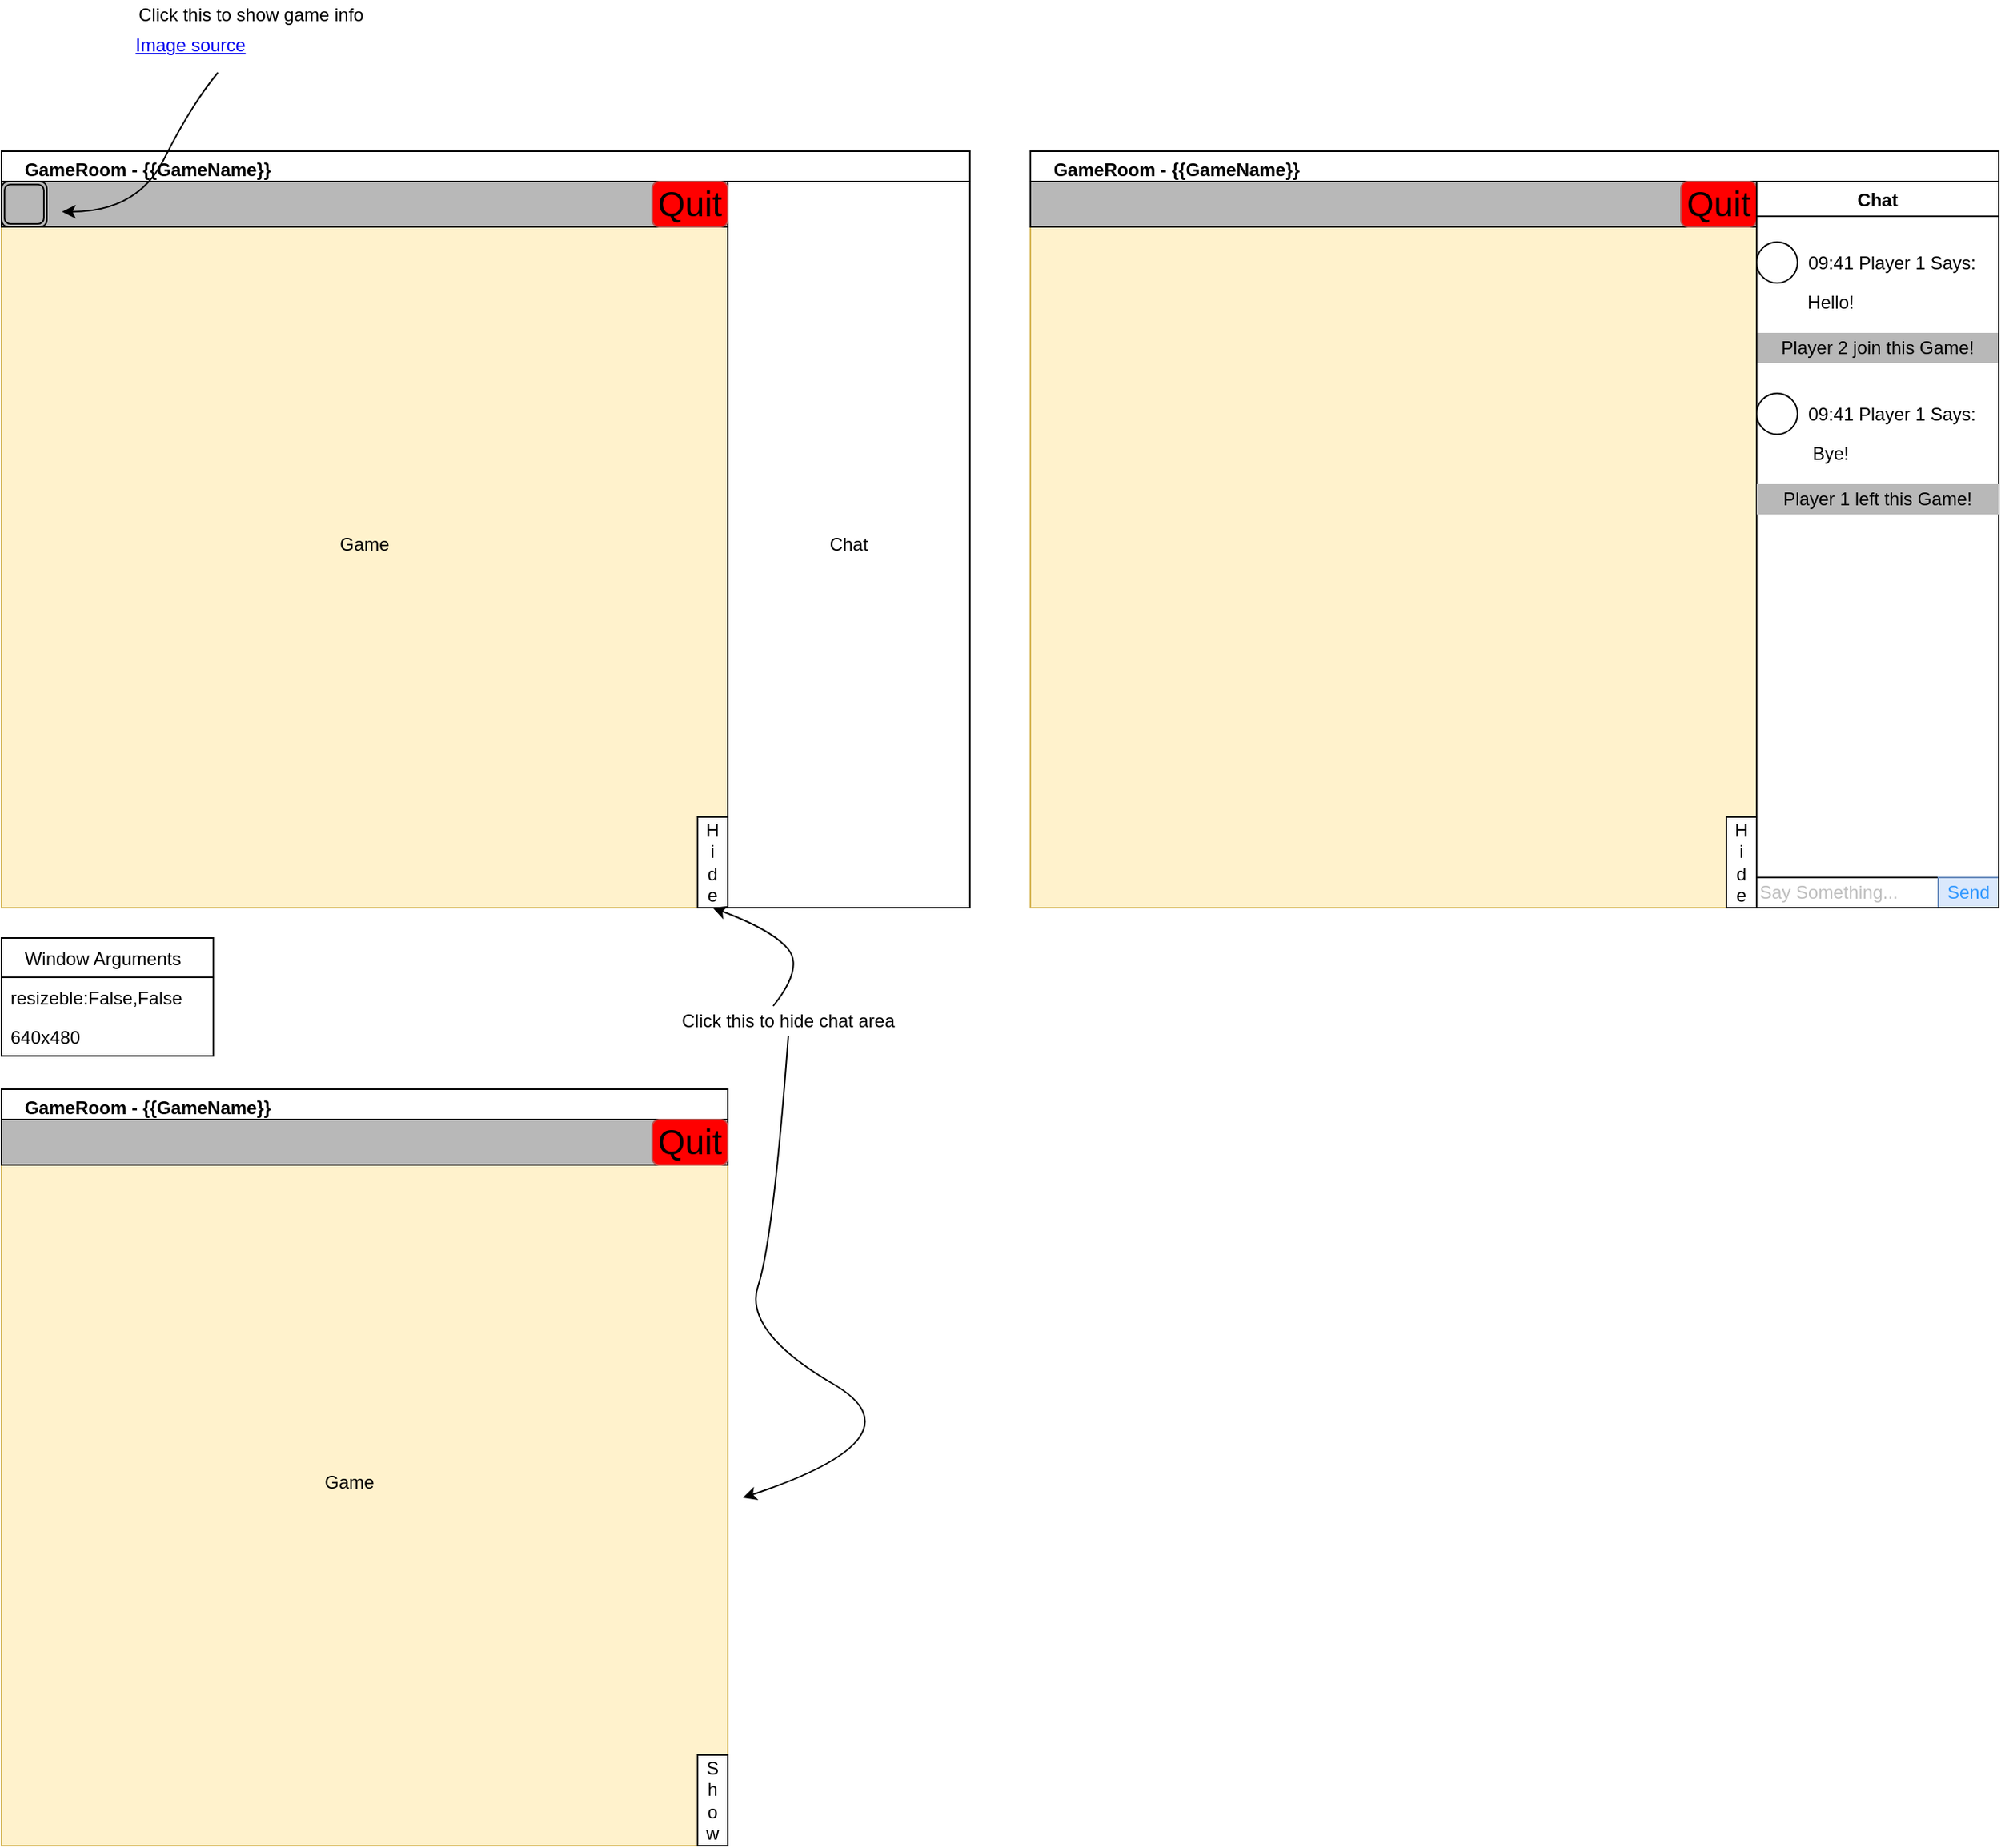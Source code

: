 <mxfile version="15.0.6" type="github" pages="3">
  <diagram id="OThNj3SFRcbwfz8m3Jxd" name="Game Interface">
    <mxGraphModel dx="1673" dy="2098" grid="1" gridSize="10" guides="1" tooltips="1" connect="1" arrows="1" fold="1" page="1" pageScale="1" pageWidth="827" pageHeight="1169" math="0" shadow="0">
      <root>
        <mxCell id="0" />
        <mxCell id="1" parent="0" />
        <mxCell id="6yZ9qMp2k_0ftnzls67d-6" value="    GameRoom - {{GameName}}" style="swimlane;align=left;" parent="1" vertex="1">
          <mxGeometry width="640" height="500" as="geometry" />
        </mxCell>
        <mxCell id="6yZ9qMp2k_0ftnzls67d-8" value="" style="rounded=0;whiteSpace=wrap;html=1;align=left;fillColor=#fff2cc;strokeColor=#d6b656;" parent="6yZ9qMp2k_0ftnzls67d-6" vertex="1">
          <mxGeometry y="20" width="640" height="480" as="geometry" />
        </mxCell>
        <mxCell id="6yZ9qMp2k_0ftnzls67d-10" value="" style="rounded=0;whiteSpace=wrap;html=1;align=left;" parent="6yZ9qMp2k_0ftnzls67d-6" vertex="1">
          <mxGeometry x="480" y="20" width="160" height="480" as="geometry" />
        </mxCell>
        <mxCell id="6yZ9qMp2k_0ftnzls67d-11" value="Chat" style="text;html=1;strokeColor=none;fillColor=none;align=center;verticalAlign=middle;whiteSpace=wrap;rounded=0;" parent="6yZ9qMp2k_0ftnzls67d-6" vertex="1">
          <mxGeometry x="540" y="250" width="40" height="20" as="geometry" />
        </mxCell>
        <mxCell id="6yZ9qMp2k_0ftnzls67d-12" value="Game" style="text;html=1;strokeColor=none;fillColor=none;align=center;verticalAlign=middle;whiteSpace=wrap;rounded=0;" parent="6yZ9qMp2k_0ftnzls67d-6" vertex="1">
          <mxGeometry x="220" y="250" width="40" height="20" as="geometry" />
        </mxCell>
        <mxCell id="6yZ9qMp2k_0ftnzls67d-17" value="" style="rounded=0;whiteSpace=wrap;html=1;align=left;" parent="6yZ9qMp2k_0ftnzls67d-6" vertex="1">
          <mxGeometry x="460" y="440" width="20" height="60" as="geometry" />
        </mxCell>
        <mxCell id="6yZ9qMp2k_0ftnzls67d-64" value="" style="rounded=0;whiteSpace=wrap;html=1;fontColor=#3399FF;fillColor=#B8B8B8;align=center;" parent="6yZ9qMp2k_0ftnzls67d-6" vertex="1">
          <mxGeometry y="20" width="480" height="30" as="geometry" />
        </mxCell>
        <mxCell id="6yZ9qMp2k_0ftnzls67d-68" value="" style="shape=ext;double=1;rounded=1;whiteSpace=wrap;html=1;fontColor=#3399FF;fillColor=#B8B8B8;align=center;" parent="6yZ9qMp2k_0ftnzls67d-6" vertex="1">
          <mxGeometry y="20" width="30" height="30" as="geometry" />
        </mxCell>
        <mxCell id="6yZ9qMp2k_0ftnzls67d-69" value="" style="shape=image;verticalLabelPosition=bottom;labelBackgroundColor=#ffffff;verticalAlign=top;aspect=fixed;imageAspect=0;image=https://upload.wikimedia.org/wikipedia/commons/thumb/e/e4/Infobox_info_icon.svg/160px-Infobox_info_icon.svg.png;" parent="6yZ9qMp2k_0ftnzls67d-6" vertex="1">
          <mxGeometry y="20" width="30" height="30" as="geometry" />
        </mxCell>
        <mxCell id="6yZ9qMp2k_0ftnzls67d-74" value="&lt;font color=&quot;#000000&quot; style=&quot;background-color: rgb(255 , 0 , 0) ; font-size: 23px&quot;&gt;Quit&lt;/font&gt;" style="rounded=1;whiteSpace=wrap;html=1;align=center;strokeColor=#b85450;fillColor=#FF0000;" parent="6yZ9qMp2k_0ftnzls67d-6" vertex="1">
          <mxGeometry x="430" y="20" width="50" height="30" as="geometry" />
        </mxCell>
        <mxCell id="6yZ9qMp2k_0ftnzls67d-13" value="    Window Arguments" style="swimlane;fontStyle=0;childLayout=stackLayout;horizontal=1;startSize=26;horizontalStack=0;resizeParent=1;resizeParentMax=0;resizeLast=0;collapsible=1;marginBottom=0;align=left;" parent="1" vertex="1">
          <mxGeometry y="520" width="140" height="78" as="geometry" />
        </mxCell>
        <mxCell id="6yZ9qMp2k_0ftnzls67d-14" value="resizeble:False,False" style="text;strokeColor=none;fillColor=none;align=left;verticalAlign=top;spacingLeft=4;spacingRight=4;overflow=hidden;rotatable=0;points=[[0,0.5],[1,0.5]];portConstraint=eastwest;" parent="6yZ9qMp2k_0ftnzls67d-13" vertex="1">
          <mxGeometry y="26" width="140" height="26" as="geometry" />
        </mxCell>
        <mxCell id="6yZ9qMp2k_0ftnzls67d-15" value="640x480" style="text;strokeColor=none;fillColor=none;align=left;verticalAlign=top;spacingLeft=4;spacingRight=4;overflow=hidden;rotatable=0;points=[[0,0.5],[1,0.5]];portConstraint=eastwest;" parent="6yZ9qMp2k_0ftnzls67d-13" vertex="1">
          <mxGeometry y="52" width="140" height="26" as="geometry" />
        </mxCell>
        <mxCell id="6yZ9qMp2k_0ftnzls67d-18" value="H&lt;br&gt;i&lt;br&gt;d&lt;br&gt;e" style="text;html=1;strokeColor=none;fillColor=none;align=center;verticalAlign=middle;whiteSpace=wrap;rounded=0;" parent="1" vertex="1">
          <mxGeometry x="460" y="440" width="20" height="60" as="geometry" />
        </mxCell>
        <mxCell id="6yZ9qMp2k_0ftnzls67d-20" value="Click this to hide chat area" style="text;html=1;strokeColor=none;fillColor=none;align=center;verticalAlign=middle;whiteSpace=wrap;rounded=0;" parent="1" vertex="1">
          <mxGeometry x="440" y="565" width="160" height="20" as="geometry" />
        </mxCell>
        <mxCell id="6yZ9qMp2k_0ftnzls67d-21" value="" style="curved=1;endArrow=classic;html=1;entryX=0.5;entryY=1;entryDx=0;entryDy=0;" parent="1" target="6yZ9qMp2k_0ftnzls67d-18" edge="1">
          <mxGeometry width="50" height="50" relative="1" as="geometry">
            <mxPoint x="510" y="565" as="sourcePoint" />
            <mxPoint x="560" y="515" as="targetPoint" />
            <Array as="points">
              <mxPoint x="530" y="540" />
              <mxPoint x="510" y="515" />
            </Array>
          </mxGeometry>
        </mxCell>
        <mxCell id="6yZ9qMp2k_0ftnzls67d-22" value="    GameRoom - {{GameName}}" style="swimlane;align=left;" parent="1" vertex="1">
          <mxGeometry x="680" width="640" height="500" as="geometry" />
        </mxCell>
        <mxCell id="6yZ9qMp2k_0ftnzls67d-23" value="" style="rounded=0;whiteSpace=wrap;html=1;align=left;fillColor=#fff2cc;strokeColor=#d6b656;" parent="6yZ9qMp2k_0ftnzls67d-22" vertex="1">
          <mxGeometry y="20" width="640" height="480" as="geometry" />
        </mxCell>
        <mxCell id="6yZ9qMp2k_0ftnzls67d-27" value="" style="rounded=0;whiteSpace=wrap;html=1;align=left;" parent="6yZ9qMp2k_0ftnzls67d-22" vertex="1">
          <mxGeometry x="460" y="440" width="20" height="60" as="geometry" />
        </mxCell>
        <mxCell id="6yZ9qMp2k_0ftnzls67d-31" value="" style="rounded=0;whiteSpace=wrap;html=1;align=center;" parent="6yZ9qMp2k_0ftnzls67d-22" vertex="1">
          <mxGeometry x="480" y="40" width="160" height="460" as="geometry" />
        </mxCell>
        <mxCell id="6yZ9qMp2k_0ftnzls67d-32" value="" style="ellipse;whiteSpace=wrap;html=1;aspect=fixed;align=center;" parent="6yZ9qMp2k_0ftnzls67d-22" vertex="1">
          <mxGeometry x="480" y="60" width="27" height="27" as="geometry" />
        </mxCell>
        <mxCell id="6yZ9qMp2k_0ftnzls67d-35" value="&lt;font color=&quot;#bfbfbf&quot;&gt;Say Something...&lt;/font&gt;" style="rounded=0;whiteSpace=wrap;html=1;align=left;" parent="6yZ9qMp2k_0ftnzls67d-22" vertex="1">
          <mxGeometry x="480" y="480" width="120" height="20" as="geometry" />
        </mxCell>
        <mxCell id="6yZ9qMp2k_0ftnzls67d-36" value="&lt;font&gt;Send&lt;/font&gt;" style="rounded=0;whiteSpace=wrap;html=1;align=center;fillColor=#dae8fc;strokeColor=#6c8ebf;fontColor=#3399FF;" parent="6yZ9qMp2k_0ftnzls67d-22" vertex="1">
          <mxGeometry x="600" y="480" width="40" height="20" as="geometry" />
        </mxCell>
        <mxCell id="6yZ9qMp2k_0ftnzls67d-38" value="&lt;font color=&quot;#000000&quot;&gt;Player 2 join this Game!&lt;/font&gt;" style="rounded=0;whiteSpace=wrap;html=1;fontColor=#3399FF;align=center;fillColor=#B8B8B8;strokeColor=none;" parent="6yZ9qMp2k_0ftnzls67d-22" vertex="1">
          <mxGeometry x="480" y="120" width="160" height="20" as="geometry" />
        </mxCell>
        <mxCell id="6yZ9qMp2k_0ftnzls67d-75" value="" style="rounded=0;whiteSpace=wrap;html=1;fontColor=#3399FF;fillColor=#B8B8B8;align=center;" parent="6yZ9qMp2k_0ftnzls67d-22" vertex="1">
          <mxGeometry y="20" width="480" height="30" as="geometry" />
        </mxCell>
        <mxCell id="6yZ9qMp2k_0ftnzls67d-76" value="" style="shape=image;verticalLabelPosition=bottom;labelBackgroundColor=#ffffff;verticalAlign=top;aspect=fixed;imageAspect=0;image=https://upload.wikimedia.org/wikipedia/commons/thumb/e/e4/Infobox_info_icon.svg/160px-Infobox_info_icon.svg.png;" parent="6yZ9qMp2k_0ftnzls67d-22" vertex="1">
          <mxGeometry y="20" width="30" height="30" as="geometry" />
        </mxCell>
        <mxCell id="6yZ9qMp2k_0ftnzls67d-77" value="&lt;font color=&quot;#000000&quot; style=&quot;background-color: rgb(255 , 0 , 0) ; font-size: 23px&quot;&gt;Quit&lt;/font&gt;" style="rounded=1;whiteSpace=wrap;html=1;align=center;strokeColor=#b85450;fillColor=#FF0000;" parent="6yZ9qMp2k_0ftnzls67d-22" vertex="1">
          <mxGeometry x="430" y="20" width="50" height="30" as="geometry" />
        </mxCell>
        <mxCell id="6yZ9qMp2k_0ftnzls67d-28" value="H&lt;br&gt;i&lt;br&gt;d&lt;br&gt;e" style="text;html=1;strokeColor=none;fillColor=none;align=center;verticalAlign=middle;whiteSpace=wrap;rounded=0;" parent="1" vertex="1">
          <mxGeometry x="1140" y="440" width="20" height="60" as="geometry" />
        </mxCell>
        <mxCell id="6yZ9qMp2k_0ftnzls67d-30" value="Chat" style="swimlane;align=center;" parent="1" vertex="1">
          <mxGeometry x="1160" y="20" width="160" height="480" as="geometry" />
        </mxCell>
        <mxCell id="6yZ9qMp2k_0ftnzls67d-33" value="09:41 Player 1 Says:" style="text;html=1;strokeColor=none;fillColor=none;align=center;verticalAlign=middle;whiteSpace=wrap;rounded=0;" parent="1" vertex="1">
          <mxGeometry x="1189" y="64" width="121" height="20" as="geometry" />
        </mxCell>
        <mxCell id="6yZ9qMp2k_0ftnzls67d-34" value="Hello!" style="text;html=1;strokeColor=none;fillColor=none;align=center;verticalAlign=middle;whiteSpace=wrap;rounded=0;" parent="1" vertex="1">
          <mxGeometry x="1189" y="90" width="40" height="20" as="geometry" />
        </mxCell>
        <mxCell id="6yZ9qMp2k_0ftnzls67d-41" value="" style="ellipse;whiteSpace=wrap;html=1;aspect=fixed;align=center;" parent="1" vertex="1">
          <mxGeometry x="1160" y="160" width="27" height="27" as="geometry" />
        </mxCell>
        <mxCell id="6yZ9qMp2k_0ftnzls67d-42" value="09:41 Player 1 Says:" style="text;html=1;strokeColor=none;fillColor=none;align=center;verticalAlign=middle;whiteSpace=wrap;rounded=0;" parent="1" vertex="1">
          <mxGeometry x="1189" y="164" width="121" height="20" as="geometry" />
        </mxCell>
        <mxCell id="6yZ9qMp2k_0ftnzls67d-43" value="Bye!" style="text;html=1;strokeColor=none;fillColor=none;align=center;verticalAlign=middle;whiteSpace=wrap;rounded=0;" parent="1" vertex="1">
          <mxGeometry x="1189" y="190" width="40" height="20" as="geometry" />
        </mxCell>
        <mxCell id="6yZ9qMp2k_0ftnzls67d-44" value="&lt;font color=&quot;#000000&quot;&gt;Player 1 left this Game!&lt;/font&gt;" style="rounded=0;whiteSpace=wrap;html=1;fontColor=#3399FF;align=center;fillColor=#B8B8B8;strokeColor=none;" parent="1" vertex="1">
          <mxGeometry x="1160" y="220" width="160" height="20" as="geometry" />
        </mxCell>
        <mxCell id="6yZ9qMp2k_0ftnzls67d-53" value="    GameRoom - {{GameName}}" style="swimlane;align=left;" parent="1" vertex="1">
          <mxGeometry y="620" width="480" height="500" as="geometry" />
        </mxCell>
        <mxCell id="6yZ9qMp2k_0ftnzls67d-54" value="" style="rounded=0;whiteSpace=wrap;html=1;align=left;fillColor=#fff2cc;strokeColor=#d6b656;" parent="6yZ9qMp2k_0ftnzls67d-53" vertex="1">
          <mxGeometry y="20" width="480" height="480" as="geometry" />
        </mxCell>
        <mxCell id="6yZ9qMp2k_0ftnzls67d-55" value="" style="rounded=0;whiteSpace=wrap;html=1;align=left;" parent="6yZ9qMp2k_0ftnzls67d-53" vertex="1">
          <mxGeometry x="460" y="440" width="20" height="60" as="geometry" />
        </mxCell>
        <mxCell id="6yZ9qMp2k_0ftnzls67d-61" value="S&lt;br&gt;h&lt;br&gt;o&lt;br&gt;w" style="text;html=1;strokeColor=none;fillColor=none;align=center;verticalAlign=middle;whiteSpace=wrap;rounded=0;" parent="6yZ9qMp2k_0ftnzls67d-53" vertex="1">
          <mxGeometry x="460" y="440" width="20" height="60" as="geometry" />
        </mxCell>
        <mxCell id="6yZ9qMp2k_0ftnzls67d-62" value="Game" style="text;html=1;strokeColor=none;fillColor=none;align=center;verticalAlign=middle;whiteSpace=wrap;rounded=0;" parent="6yZ9qMp2k_0ftnzls67d-53" vertex="1">
          <mxGeometry x="210" y="250" width="40" height="20" as="geometry" />
        </mxCell>
        <mxCell id="6yZ9qMp2k_0ftnzls67d-78" value="" style="rounded=0;whiteSpace=wrap;html=1;fontColor=#3399FF;fillColor=#B8B8B8;align=center;" parent="6yZ9qMp2k_0ftnzls67d-53" vertex="1">
          <mxGeometry y="20" width="480" height="30" as="geometry" />
        </mxCell>
        <mxCell id="6yZ9qMp2k_0ftnzls67d-79" value="" style="shape=image;verticalLabelPosition=bottom;labelBackgroundColor=#ffffff;verticalAlign=top;aspect=fixed;imageAspect=0;image=https://upload.wikimedia.org/wikipedia/commons/thumb/e/e4/Infobox_info_icon.svg/160px-Infobox_info_icon.svg.png;" parent="6yZ9qMp2k_0ftnzls67d-53" vertex="1">
          <mxGeometry y="20" width="30" height="30" as="geometry" />
        </mxCell>
        <mxCell id="6yZ9qMp2k_0ftnzls67d-80" value="&lt;font color=&quot;#000000&quot; style=&quot;background-color: rgb(255 , 0 , 0) ; font-size: 23px&quot;&gt;Quit&lt;/font&gt;" style="rounded=1;whiteSpace=wrap;html=1;align=center;strokeColor=#b85450;fillColor=#FF0000;" parent="6yZ9qMp2k_0ftnzls67d-53" vertex="1">
          <mxGeometry x="430" y="20" width="50" height="30" as="geometry" />
        </mxCell>
        <mxCell id="6yZ9qMp2k_0ftnzls67d-63" value="" style="curved=1;endArrow=classic;html=1;fontColor=#3399FF;exitX=0.5;exitY=1;exitDx=0;exitDy=0;" parent="1" source="6yZ9qMp2k_0ftnzls67d-20" edge="1">
          <mxGeometry width="50" height="50" relative="1" as="geometry">
            <mxPoint x="610" y="900" as="sourcePoint" />
            <mxPoint x="490" y="890" as="targetPoint" />
            <Array as="points">
              <mxPoint x="510" y="720" />
              <mxPoint x="490" y="780" />
              <mxPoint x="610" y="850" />
            </Array>
          </mxGeometry>
        </mxCell>
        <UserObject label="Image source" link="https://zh.wikipedia.org/wiki/File:Infobox_info_icon.svg" id="6yZ9qMp2k_0ftnzls67d-71">
          <mxCell style="text;html=1;strokeColor=none;fillColor=none;whiteSpace=wrap;align=center;verticalAlign=middle;fontColor=#0000EE;fontStyle=4;" parent="1" vertex="1">
            <mxGeometry x="80" y="-80" width="90" height="20" as="geometry" />
          </mxCell>
        </UserObject>
        <mxCell id="6yZ9qMp2k_0ftnzls67d-72" value="&lt;font color=&quot;#000000&quot;&gt;Click this to show game info&lt;/font&gt;" style="text;html=1;strokeColor=none;fillColor=none;align=center;verticalAlign=middle;whiteSpace=wrap;rounded=0;fontColor=#3399FF;" parent="1" vertex="1">
          <mxGeometry x="80" y="-100" width="170" height="20" as="geometry" />
        </mxCell>
        <mxCell id="6yZ9qMp2k_0ftnzls67d-73" value="" style="curved=1;endArrow=classic;html=1;fontColor=#3399FF;exitX=0.7;exitY=1.4;exitDx=0;exitDy=0;exitPerimeter=0;" parent="1" source="6yZ9qMp2k_0ftnzls67d-71" edge="1">
          <mxGeometry width="50" height="50" relative="1" as="geometry">
            <mxPoint x="310" y="-60" as="sourcePoint" />
            <mxPoint x="40" y="40" as="targetPoint" />
            <Array as="points">
              <mxPoint x="125" y="-30" />
              <mxPoint x="90" y="40" />
            </Array>
          </mxGeometry>
        </mxCell>
      </root>
    </mxGraphModel>
  </diagram>
  <diagram id="Rat3UXFtMW6mjDrApz3s" name="Room Interface">
    <mxGraphModel dx="1422" dy="790" grid="1" gridSize="10" guides="1" tooltips="1" connect="1" arrows="1" fold="1" page="1" pageScale="1" pageWidth="827" pageHeight="1169" math="0" shadow="0">
      <root>
        <mxCell id="SoSKBhWp70v_89oh8UmF-0" />
        <mxCell id="SoSKBhWp70v_89oh8UmF-1" parent="SoSKBhWp70v_89oh8UmF-0" />
        <mxCell id="qMkdIRRTRudGfjkZMyuS-0" value="     Join a room" style="swimlane;align=left;" parent="SoSKBhWp70v_89oh8UmF-1" vertex="1">
          <mxGeometry width="640" height="500" as="geometry" />
        </mxCell>
        <mxCell id="qMkdIRRTRudGfjkZMyuS-1" value="" style="rounded=0;whiteSpace=wrap;html=1;align=left;" parent="qMkdIRRTRudGfjkZMyuS-0" vertex="1">
          <mxGeometry y="20" width="640" height="480" as="geometry" />
        </mxCell>
        <mxCell id="qMkdIRRTRudGfjkZMyuS-11" value="" style="shape=image;html=1;verticalLabelPosition=bottom;verticalAlign=top;imageAspect=1;aspect=fixed;image=https://upload.wikimedia.org/wikipedia/commons/e/e4/Infobox_info_icon.svg;fontColor=#3399FF;fillColor=#FF0000;allowArrows=0;" parent="SoSKBhWp70v_89oh8UmF-1" vertex="1">
          <mxGeometry x="670" y="170" width="81" height="81" as="geometry" />
        </mxCell>
      </root>
    </mxGraphModel>
  </diagram>
  <diagram id="flm4hMT6bTcx_0fJU-Lb" name="Authorize Interface">
    <mxGraphModel dx="4382" dy="1975" grid="1" gridSize="10" guides="1" tooltips="1" connect="1" arrows="1" fold="1" page="1" pageScale="1" pageWidth="827" pageHeight="1169" math="0" shadow="0">
      <root>
        <mxCell id="8UOXGyHLUWQEFI05VDlP-0" />
        <mxCell id="8UOXGyHLUWQEFI05VDlP-1" parent="8UOXGyHLUWQEFI05VDlP-0" />
        <mxCell id="CVMEAk5_G6Mv3oQ6LVbc-0" value="     Sign up or Sing in" style="swimlane;align=left;" vertex="1" parent="8UOXGyHLUWQEFI05VDlP-1">
          <mxGeometry x="100" width="640" height="500" as="geometry" />
        </mxCell>
        <mxCell id="CVMEAk5_G6Mv3oQ6LVbc-1" value="" style="rounded=0;whiteSpace=wrap;html=1;align=left;fillColor=#d5e8d4;strokeColor=#82b366;" vertex="1" parent="CVMEAk5_G6Mv3oQ6LVbc-0">
          <mxGeometry y="20" width="640" height="480" as="geometry" />
        </mxCell>
        <mxCell id="CVMEAk5_G6Mv3oQ6LVbc-2" value="" style="rounded=1;whiteSpace=wrap;html=1;fillColor=#fff2cc;strokeColor=#d6b656;" vertex="1" parent="CVMEAk5_G6Mv3oQ6LVbc-0">
          <mxGeometry x="50" y="130" width="240" height="240" as="geometry" />
        </mxCell>
        <mxCell id="CVMEAk5_G6Mv3oQ6LVbc-5" value="" style="rounded=1;whiteSpace=wrap;html=1;fillColor=#fff2cc;strokeColor=#d6b656;" vertex="1" parent="CVMEAk5_G6Mv3oQ6LVbc-0">
          <mxGeometry x="350" y="130" width="240" height="240" as="geometry" />
        </mxCell>
        <mxCell id="CVMEAk5_G6Mv3oQ6LVbc-6" value="&lt;h1&gt;Sign up&lt;br&gt;&lt;/h1&gt;&lt;p&gt;New to GameRoom?&lt;/p&gt;&lt;p&gt;Create an account to enjoy games.&lt;br&gt;&lt;/p&gt;" style="text;html=1;strokeColor=none;fillColor=none;spacing=5;spacingTop=-20;whiteSpace=wrap;overflow=hidden;rounded=0;" vertex="1" parent="CVMEAk5_G6Mv3oQ6LVbc-0">
          <mxGeometry x="75" y="190" width="190" height="120" as="geometry" />
        </mxCell>
        <mxCell id="CVMEAk5_G6Mv3oQ6LVbc-7" value="&lt;h1&gt;Sign in&lt;br&gt;&lt;/h1&gt;&lt;p&gt;Already have an account?&lt;br&gt;&lt;/p&gt;&lt;p&gt;&lt;br&gt;&lt;/p&gt;" style="text;html=1;strokeColor=none;fillColor=none;spacing=5;spacingTop=-20;whiteSpace=wrap;overflow=hidden;rounded=0;" vertex="1" parent="CVMEAk5_G6Mv3oQ6LVbc-0">
          <mxGeometry x="375" y="190" width="190" height="120" as="geometry" />
        </mxCell>
        <mxCell id="Ybznty-mULYVFbVhz-mN-92" style="edgeStyle=orthogonalEdgeStyle;rounded=0;orthogonalLoop=1;jettySize=auto;html=1;exitX=0;exitY=0.5;exitDx=0;exitDy=0;entryX=0;entryY=0.5;entryDx=0;entryDy=0;fontSize=16;fontColor=#FF0000;" edge="1" parent="8UOXGyHLUWQEFI05VDlP-1" source="Ybznty-mULYVFbVhz-mN-0" target="Ybznty-mULYVFbVhz-mN-64">
          <mxGeometry relative="1" as="geometry">
            <Array as="points">
              <mxPoint x="-450" y="830" />
              <mxPoint x="-450" y="1410" />
            </Array>
          </mxGeometry>
        </mxCell>
        <mxCell id="Ybznty-mULYVFbVhz-mN-0" value="     Sign up" style="swimlane;align=left;" vertex="1" parent="8UOXGyHLUWQEFI05VDlP-1">
          <mxGeometry x="-370" y="580" width="640" height="500" as="geometry" />
        </mxCell>
        <mxCell id="Ybznty-mULYVFbVhz-mN-1" value="" style="rounded=0;whiteSpace=wrap;html=1;align=left;fillColor=#d5e8d4;strokeColor=#82b366;" vertex="1" parent="Ybznty-mULYVFbVhz-mN-0">
          <mxGeometry y="20" width="640" height="480" as="geometry" />
        </mxCell>
        <mxCell id="Ybznty-mULYVFbVhz-mN-14" value="" style="rounded=0;whiteSpace=wrap;html=1;align=left;fontColor=#B3B3B3;" vertex="1" parent="Ybznty-mULYVFbVhz-mN-0">
          <mxGeometry x="270" y="200" width="186" height="20" as="geometry" />
        </mxCell>
        <mxCell id="Ybznty-mULYVFbVhz-mN-13" value="Password Confirm:" style="text;html=1;strokeColor=none;fillColor=none;align=center;verticalAlign=middle;whiteSpace=wrap;rounded=0;fontSize=16;" vertex="1" parent="Ybznty-mULYVFbVhz-mN-0">
          <mxGeometry x="130" y="200" width="140" height="20" as="geometry" />
        </mxCell>
        <mxCell id="Ybznty-mULYVFbVhz-mN-17" value="&lt;font color=&quot;#000000&quot;&gt;Sign up&lt;/font&gt;" style="rounded=1;whiteSpace=wrap;html=1;fontSize=16;fillColor=#fff2cc;strokeColor=#d6b656;" vertex="1" parent="Ybznty-mULYVFbVhz-mN-0">
          <mxGeometry x="260" y="380" width="120" height="60" as="geometry" />
        </mxCell>
        <mxCell id="Ybznty-mULYVFbVhz-mN-53" value="Username:" style="text;html=1;strokeColor=none;fillColor=none;align=center;verticalAlign=middle;whiteSpace=wrap;rounded=0;fontSize=16;" vertex="1" parent="Ybznty-mULYVFbVhz-mN-0">
          <mxGeometry x="190" y="110" width="80" height="20" as="geometry" />
        </mxCell>
        <mxCell id="Ybznty-mULYVFbVhz-mN-54" value="&lt;div align=&quot;left&quot;&gt;&lt;font&gt;Player5566&lt;/font&gt;&lt;/div&gt;" style="rounded=0;whiteSpace=wrap;html=1;align=left;fontColor=#B3B3B3;" vertex="1" parent="Ybznty-mULYVFbVhz-mN-0">
          <mxGeometry x="270" y="110" width="186" height="20" as="geometry" />
        </mxCell>
        <mxCell id="Ybznty-mULYVFbVhz-mN-55" value="example@icloud.com" style="rounded=0;whiteSpace=wrap;html=1;align=left;fontColor=#B3B3B3;" vertex="1" parent="Ybznty-mULYVFbVhz-mN-0">
          <mxGeometry x="270" y="140" width="186" height="20" as="geometry" />
        </mxCell>
        <mxCell id="Ybznty-mULYVFbVhz-mN-56" value="&lt;div align=&quot;right&quot;&gt;E-mail:&lt;/div&gt;" style="text;html=1;strokeColor=none;fillColor=none;align=right;verticalAlign=middle;whiteSpace=wrap;rounded=0;fontSize=16;" vertex="1" parent="Ybznty-mULYVFbVhz-mN-0">
          <mxGeometry x="190" y="140" width="80" height="20" as="geometry" />
        </mxCell>
        <mxCell id="Ybznty-mULYVFbVhz-mN-57" value="Password:" style="text;html=1;strokeColor=none;fillColor=none;align=center;verticalAlign=middle;whiteSpace=wrap;rounded=0;fontSize=16;" vertex="1" parent="Ybznty-mULYVFbVhz-mN-0">
          <mxGeometry x="190" y="170" width="80" height="20" as="geometry" />
        </mxCell>
        <mxCell id="Ybznty-mULYVFbVhz-mN-58" value="" style="rounded=0;whiteSpace=wrap;html=1;align=left;fontColor=#B3B3B3;" vertex="1" parent="Ybznty-mULYVFbVhz-mN-0">
          <mxGeometry x="270" y="170" width="186" height="20" as="geometry" />
        </mxCell>
        <mxCell id="Ybznty-mULYVFbVhz-mN-60" value="&lt;h1&gt;Password required&lt;br&gt;&lt;/h1&gt;&lt;br&gt;&lt;p&gt;&amp;nbsp;&amp;nbsp; &lt;br&gt;&lt;/p&gt;" style="text;html=1;strokeColor=none;fillColor=none;spacing=5;spacingTop=-20;whiteSpace=wrap;overflow=hidden;rounded=0;fontSize=16;" vertex="1" parent="Ybznty-mULYVFbVhz-mN-0">
          <mxGeometry x="135" y="230" width="325" height="120" as="geometry" />
        </mxCell>
        <mxCell id="Ybznty-mULYVFbVhz-mN-61" value="1.Length&gt;=8&#xa;2.Can&#39;t same with Username.&#xa;3.Required number, lowercase characters and uppercase characters&#xa;4.Confirm password meet password.&#xa;" style="text;strokeColor=none;fillColor=none;align=left;verticalAlign=middle;whiteSpace=wrap;rounded=0;fontSize=16;spacing=2;textOpacity=90;" vertex="1" parent="Ybznty-mULYVFbVhz-mN-0">
          <mxGeometry x="140" y="300" width="360" height="70" as="geometry" />
        </mxCell>
        <mxCell id="Ybznty-mULYVFbVhz-mN-7" style="edgeStyle=orthogonalEdgeStyle;rounded=0;orthogonalLoop=1;jettySize=auto;html=1;entryX=0.5;entryY=0;entryDx=0;entryDy=0;" edge="1" parent="8UOXGyHLUWQEFI05VDlP-1" source="CVMEAk5_G6Mv3oQ6LVbc-1" target="Ybznty-mULYVFbVhz-mN-0">
          <mxGeometry relative="1" as="geometry">
            <Array as="points">
              <mxPoint x="-50" y="230" />
            </Array>
          </mxGeometry>
        </mxCell>
        <mxCell id="Ybznty-mULYVFbVhz-mN-8" value="Sign up" style="text;html=1;strokeColor=none;fillColor=none;align=center;verticalAlign=middle;whiteSpace=wrap;rounded=0;" vertex="1" parent="8UOXGyHLUWQEFI05VDlP-1">
          <mxGeometry x="-50" y="230" width="60" height="20" as="geometry" />
        </mxCell>
        <mxCell id="Ybznty-mULYVFbVhz-mN-63" value="     Sign up" style="swimlane;align=left;" vertex="1" parent="8UOXGyHLUWQEFI05VDlP-1">
          <mxGeometry x="-370" y="1150" width="640" height="500" as="geometry" />
        </mxCell>
        <mxCell id="Ybznty-mULYVFbVhz-mN-64" value="" style="rounded=0;whiteSpace=wrap;html=1;align=left;fillColor=#d5e8d4;strokeColor=#82b366;" vertex="1" parent="Ybznty-mULYVFbVhz-mN-63">
          <mxGeometry y="20" width="640" height="480" as="geometry" />
        </mxCell>
        <mxCell id="Ybznty-mULYVFbVhz-mN-65" value="" style="rounded=0;whiteSpace=wrap;html=1;align=left;fillColor=#f8cecc;strokeColor=#b85450;" vertex="1" parent="Ybznty-mULYVFbVhz-mN-63">
          <mxGeometry x="270" y="200" width="186" height="20" as="geometry" />
        </mxCell>
        <mxCell id="Ybznty-mULYVFbVhz-mN-66" value="Password Confirm:" style="text;html=1;strokeColor=none;fillColor=none;align=center;verticalAlign=middle;whiteSpace=wrap;rounded=0;fontSize=16;" vertex="1" parent="Ybznty-mULYVFbVhz-mN-63">
          <mxGeometry x="130" y="200" width="140" height="20" as="geometry" />
        </mxCell>
        <mxCell id="Ybznty-mULYVFbVhz-mN-67" value="&lt;font color=&quot;#000000&quot;&gt;Sign up&lt;/font&gt;" style="rounded=1;whiteSpace=wrap;html=1;fontSize=16;fillColor=#fff2cc;strokeColor=#d6b656;" vertex="1" parent="Ybznty-mULYVFbVhz-mN-63">
          <mxGeometry x="260" y="390" width="120" height="60" as="geometry" />
        </mxCell>
        <mxCell id="Ybznty-mULYVFbVhz-mN-68" value="Username:" style="text;html=1;strokeColor=none;fillColor=none;align=center;verticalAlign=middle;whiteSpace=wrap;rounded=0;fontSize=16;" vertex="1" parent="Ybznty-mULYVFbVhz-mN-63">
          <mxGeometry x="190" y="110" width="80" height="20" as="geometry" />
        </mxCell>
        <mxCell id="Ybznty-mULYVFbVhz-mN-69" value="&lt;div align=&quot;left&quot;&gt;&lt;font&gt;Player5566&lt;/font&gt;&lt;/div&gt;" style="rounded=0;whiteSpace=wrap;html=1;align=left;fontColor=#B3B3B3;" vertex="1" parent="Ybznty-mULYVFbVhz-mN-63">
          <mxGeometry x="270" y="110" width="186" height="20" as="geometry" />
        </mxCell>
        <mxCell id="Ybznty-mULYVFbVhz-mN-70" value="example@icloud.com" style="rounded=0;whiteSpace=wrap;html=1;align=left;fontColor=#B3B3B3;" vertex="1" parent="Ybznty-mULYVFbVhz-mN-63">
          <mxGeometry x="270" y="140" width="186" height="20" as="geometry" />
        </mxCell>
        <mxCell id="Ybznty-mULYVFbVhz-mN-71" value="&lt;div align=&quot;right&quot;&gt;E-mail:&lt;/div&gt;" style="text;html=1;strokeColor=none;fillColor=none;align=right;verticalAlign=middle;whiteSpace=wrap;rounded=0;fontSize=16;" vertex="1" parent="Ybznty-mULYVFbVhz-mN-63">
          <mxGeometry x="190" y="140" width="80" height="20" as="geometry" />
        </mxCell>
        <mxCell id="Ybznty-mULYVFbVhz-mN-72" value="Password:" style="text;html=1;strokeColor=none;fillColor=none;align=center;verticalAlign=middle;whiteSpace=wrap;rounded=0;fontSize=16;" vertex="1" parent="Ybznty-mULYVFbVhz-mN-63">
          <mxGeometry x="190" y="170" width="80" height="20" as="geometry" />
        </mxCell>
        <mxCell id="Ybznty-mULYVFbVhz-mN-73" value="" style="rounded=0;whiteSpace=wrap;html=1;align=left;fillColor=#f8cecc;strokeColor=#b85450;" vertex="1" parent="Ybznty-mULYVFbVhz-mN-63">
          <mxGeometry x="270" y="170" width="186" height="20" as="geometry" />
        </mxCell>
        <mxCell id="Ybznty-mULYVFbVhz-mN-74" value="&lt;h1&gt;Password required&lt;br&gt;&lt;/h1&gt;&lt;br&gt;&lt;p&gt;&amp;nbsp;&amp;nbsp; &lt;br&gt;&lt;/p&gt;" style="text;html=1;strokeColor=none;fillColor=none;spacing=5;spacingTop=-20;whiteSpace=wrap;overflow=hidden;rounded=0;fontSize=16;" vertex="1" parent="Ybznty-mULYVFbVhz-mN-63">
          <mxGeometry x="135" y="230" width="325" height="120" as="geometry" />
        </mxCell>
        <mxCell id="Ybznty-mULYVFbVhz-mN-75" value="&#xa;2.Can&#39;t same with Username.&#xa;3.Required number, lowercase characters and uppercase characters&#xa;&#xa;" style="text;strokeColor=none;fillColor=none;align=left;verticalAlign=middle;whiteSpace=wrap;rounded=0;fontSize=16;spacing=2;textOpacity=90;" vertex="1" parent="Ybznty-mULYVFbVhz-mN-63">
          <mxGeometry x="140" y="300" width="360" height="70" as="geometry" />
        </mxCell>
        <mxCell id="Ybznty-mULYVFbVhz-mN-85" value="" style="ellipse;whiteSpace=wrap;html=1;aspect=fixed;fontSize=16;fontColor=#000000;fillColor=#000000;align=left;verticalAlign=middle;" vertex="1" parent="Ybznty-mULYVFbVhz-mN-63">
          <mxGeometry x="273.5" y="175" width="10" height="10" as="geometry" />
        </mxCell>
        <mxCell id="Ybznty-mULYVFbVhz-mN-86" value="" style="ellipse;whiteSpace=wrap;html=1;aspect=fixed;fontSize=16;fontColor=#000000;fillColor=#000000;align=left;verticalAlign=middle;" vertex="1" parent="Ybznty-mULYVFbVhz-mN-63">
          <mxGeometry x="287.5" y="175" width="10" height="10" as="geometry" />
        </mxCell>
        <mxCell id="Ybznty-mULYVFbVhz-mN-87" value="" style="ellipse;whiteSpace=wrap;html=1;aspect=fixed;fontSize=16;fontColor=#000000;fillColor=#000000;align=left;verticalAlign=middle;" vertex="1" parent="Ybznty-mULYVFbVhz-mN-63">
          <mxGeometry x="301.5" y="175" width="10" height="10" as="geometry" />
        </mxCell>
        <mxCell id="Ybznty-mULYVFbVhz-mN-88" value="" style="ellipse;whiteSpace=wrap;html=1;aspect=fixed;fontSize=16;fontColor=#000000;fillColor=#000000;align=left;verticalAlign=middle;" vertex="1" parent="Ybznty-mULYVFbVhz-mN-63">
          <mxGeometry x="315.5" y="175" width="10" height="10" as="geometry" />
        </mxCell>
        <mxCell id="Ybznty-mULYVFbVhz-mN-89" value="&lt;font color=&quot;#FF0000&quot;&gt;1.Length&amp;gt;=8&lt;/font&gt;" style="text;html=1;strokeColor=none;fillColor=none;align=left;verticalAlign=middle;whiteSpace=wrap;rounded=0;fontSize=16;fontColor=#000000;" vertex="1" parent="Ybznty-mULYVFbVhz-mN-63">
          <mxGeometry x="140" y="280" width="100" height="20" as="geometry" />
        </mxCell>
        <mxCell id="Ybznty-mULYVFbVhz-mN-90" value="4.Confirm password meet password." style="text;html=1;strokeColor=none;fillColor=none;align=left;verticalAlign=middle;whiteSpace=wrap;rounded=0;fontSize=16;fontColor=#FF0000;" vertex="1" parent="Ybznty-mULYVFbVhz-mN-63">
          <mxGeometry x="140" y="350" width="330" height="20" as="geometry" />
        </mxCell>
        <mxCell id="Ybznty-mULYVFbVhz-mN-91" value="Password condition dosen&#39;t meet" style="text;html=1;strokeColor=none;fillColor=none;align=center;verticalAlign=middle;whiteSpace=wrap;rounded=0;fontSize=16;fontColor=#FF0000;fontStyle=1" vertex="1" parent="Ybznty-mULYVFbVhz-mN-63">
          <mxGeometry x="160.5" y="370" width="320" height="20" as="geometry" />
        </mxCell>
        <mxCell id="Ybznty-mULYVFbVhz-mN-76" value="" style="ellipse;whiteSpace=wrap;html=1;aspect=fixed;fontSize=16;fontColor=#000000;fillColor=#000000;align=left;verticalAlign=middle;" vertex="1" parent="8UOXGyHLUWQEFI05VDlP-1">
          <mxGeometry x="-97" y="1355" width="10" height="10" as="geometry" />
        </mxCell>
        <mxCell id="Ybznty-mULYVFbVhz-mN-78" value="" style="ellipse;whiteSpace=wrap;html=1;aspect=fixed;fontSize=16;fontColor=#000000;fillColor=#000000;align=left;verticalAlign=middle;" vertex="1" parent="8UOXGyHLUWQEFI05VDlP-1">
          <mxGeometry x="-83" y="1355" width="10" height="10" as="geometry" />
        </mxCell>
        <mxCell id="Ybznty-mULYVFbVhz-mN-79" value="" style="ellipse;whiteSpace=wrap;html=1;aspect=fixed;fontSize=16;fontColor=#000000;fillColor=#000000;align=left;verticalAlign=middle;" vertex="1" parent="8UOXGyHLUWQEFI05VDlP-1">
          <mxGeometry x="-69" y="1355" width="10" height="10" as="geometry" />
        </mxCell>
        <mxCell id="Ybznty-mULYVFbVhz-mN-80" value="" style="ellipse;whiteSpace=wrap;html=1;aspect=fixed;fontSize=16;fontColor=#000000;fillColor=#000000;align=left;verticalAlign=middle;" vertex="1" parent="8UOXGyHLUWQEFI05VDlP-1">
          <mxGeometry x="-55" y="1355" width="10" height="10" as="geometry" />
        </mxCell>
        <mxCell id="Ybznty-mULYVFbVhz-mN-81" value="" style="ellipse;whiteSpace=wrap;html=1;aspect=fixed;fontSize=16;fontColor=#000000;fillColor=#000000;align=left;verticalAlign=middle;" vertex="1" parent="8UOXGyHLUWQEFI05VDlP-1">
          <mxGeometry x="-41" y="1355" width="10" height="10" as="geometry" />
        </mxCell>
        <mxCell id="Ybznty-mULYVFbVhz-mN-82" value="" style="ellipse;whiteSpace=wrap;html=1;aspect=fixed;fontSize=16;fontColor=#000000;fillColor=#000000;align=left;verticalAlign=middle;" vertex="1" parent="8UOXGyHLUWQEFI05VDlP-1">
          <mxGeometry x="-27" y="1355" width="10" height="10" as="geometry" />
        </mxCell>
        <mxCell id="Ybznty-mULYVFbVhz-mN-83" value="" style="ellipse;whiteSpace=wrap;html=1;aspect=fixed;fontSize=16;fontColor=#000000;fillColor=#000000;align=left;verticalAlign=middle;" vertex="1" parent="8UOXGyHLUWQEFI05VDlP-1">
          <mxGeometry x="-13" y="1355" width="10" height="10" as="geometry" />
        </mxCell>
        <mxCell id="Ybznty-mULYVFbVhz-mN-84" value="" style="ellipse;whiteSpace=wrap;html=1;aspect=fixed;fontSize=16;fontColor=#000000;fillColor=#000000;align=left;verticalAlign=middle;" vertex="1" parent="8UOXGyHLUWQEFI05VDlP-1">
          <mxGeometry x="1" y="1355" width="10" height="10" as="geometry" />
        </mxCell>
        <mxCell id="Ybznty-mULYVFbVhz-mN-93" value="     Sign up" style="swimlane;align=left;" vertex="1" parent="8UOXGyHLUWQEFI05VDlP-1">
          <mxGeometry x="-370" y="1730" width="640" height="500" as="geometry" />
        </mxCell>
        <mxCell id="Ybznty-mULYVFbVhz-mN-94" value="" style="rounded=0;whiteSpace=wrap;html=1;align=left;fillColor=#d5e8d4;strokeColor=#82b366;" vertex="1" parent="Ybznty-mULYVFbVhz-mN-93">
          <mxGeometry y="20" width="640" height="480" as="geometry" />
        </mxCell>
        <mxCell id="Ybznty-mULYVFbVhz-mN-95" value="" style="rounded=0;whiteSpace=wrap;html=1;align=left;" vertex="1" parent="Ybznty-mULYVFbVhz-mN-93">
          <mxGeometry x="270" y="200" width="186" height="20" as="geometry" />
        </mxCell>
        <mxCell id="Ybznty-mULYVFbVhz-mN-96" value="Password Confirm:" style="text;html=1;strokeColor=none;fillColor=none;align=center;verticalAlign=middle;whiteSpace=wrap;rounded=0;fontSize=16;" vertex="1" parent="Ybznty-mULYVFbVhz-mN-93">
          <mxGeometry x="130" y="200" width="140" height="20" as="geometry" />
        </mxCell>
        <mxCell id="Ybznty-mULYVFbVhz-mN-97" value="&lt;font color=&quot;#000000&quot;&gt;Sign up&lt;/font&gt;" style="rounded=1;whiteSpace=wrap;html=1;fontSize=16;fillColor=#fff2cc;strokeColor=#d6b656;" vertex="1" parent="Ybznty-mULYVFbVhz-mN-93">
          <mxGeometry x="260" y="390" width="120" height="60" as="geometry" />
        </mxCell>
        <mxCell id="Ybznty-mULYVFbVhz-mN-98" value="Username:" style="text;html=1;strokeColor=none;fillColor=none;align=center;verticalAlign=middle;whiteSpace=wrap;rounded=0;fontSize=16;" vertex="1" parent="Ybznty-mULYVFbVhz-mN-93">
          <mxGeometry x="190" y="110" width="80" height="20" as="geometry" />
        </mxCell>
        <mxCell id="Ybznty-mULYVFbVhz-mN-99" value="&lt;div align=&quot;left&quot;&gt;&lt;font&gt;Player5566&lt;/font&gt;&lt;/div&gt;" style="rounded=0;whiteSpace=wrap;html=1;align=left;fillColor=#f8cecc;strokeColor=#b85450;" vertex="1" parent="Ybznty-mULYVFbVhz-mN-93">
          <mxGeometry x="270" y="110" width="186" height="20" as="geometry" />
        </mxCell>
        <mxCell id="Ybznty-mULYVFbVhz-mN-100" value="example@icloud.com" style="rounded=0;whiteSpace=wrap;html=1;align=left;fontColor=#B3B3B3;" vertex="1" parent="Ybznty-mULYVFbVhz-mN-93">
          <mxGeometry x="270" y="140" width="186" height="20" as="geometry" />
        </mxCell>
        <mxCell id="Ybznty-mULYVFbVhz-mN-101" value="&lt;div align=&quot;right&quot;&gt;E-mail:&lt;/div&gt;" style="text;html=1;strokeColor=none;fillColor=none;align=right;verticalAlign=middle;whiteSpace=wrap;rounded=0;fontSize=16;" vertex="1" parent="Ybznty-mULYVFbVhz-mN-93">
          <mxGeometry x="190" y="140" width="80" height="20" as="geometry" />
        </mxCell>
        <mxCell id="Ybznty-mULYVFbVhz-mN-102" value="Password:" style="text;html=1;strokeColor=none;fillColor=none;align=center;verticalAlign=middle;whiteSpace=wrap;rounded=0;fontSize=16;" vertex="1" parent="Ybznty-mULYVFbVhz-mN-93">
          <mxGeometry x="190" y="170" width="80" height="20" as="geometry" />
        </mxCell>
        <mxCell id="Ybznty-mULYVFbVhz-mN-103" value="" style="rounded=0;whiteSpace=wrap;html=1;align=left;" vertex="1" parent="Ybznty-mULYVFbVhz-mN-93">
          <mxGeometry x="270" y="170" width="186" height="20" as="geometry" />
        </mxCell>
        <mxCell id="Ybznty-mULYVFbVhz-mN-104" value="&lt;h1&gt;Password required&lt;br&gt;&lt;/h1&gt;&lt;br&gt;&lt;p&gt;&amp;nbsp;&amp;nbsp; &lt;br&gt;&lt;/p&gt;" style="text;html=1;strokeColor=none;fillColor=none;spacing=5;spacingTop=-20;whiteSpace=wrap;overflow=hidden;rounded=0;fontSize=16;" vertex="1" parent="Ybznty-mULYVFbVhz-mN-93">
          <mxGeometry x="135" y="230" width="325" height="120" as="geometry" />
        </mxCell>
        <mxCell id="Ybznty-mULYVFbVhz-mN-105" value="&#xa;2.Can&#39;t same with Username.&#xa;3.Required number, lowercase characters and uppercase characters&#xa;&#xa;" style="text;strokeColor=none;fillColor=none;align=left;verticalAlign=middle;whiteSpace=wrap;rounded=0;fontSize=16;spacing=2;textOpacity=90;" vertex="1" parent="Ybznty-mULYVFbVhz-mN-93">
          <mxGeometry x="140" y="300" width="360" height="70" as="geometry" />
        </mxCell>
        <mxCell id="Ybznty-mULYVFbVhz-mN-106" value="" style="ellipse;whiteSpace=wrap;html=1;aspect=fixed;fontSize=16;fontColor=#000000;fillColor=#000000;align=left;verticalAlign=middle;" vertex="1" parent="Ybznty-mULYVFbVhz-mN-93">
          <mxGeometry x="273.5" y="175" width="10" height="10" as="geometry" />
        </mxCell>
        <mxCell id="Ybznty-mULYVFbVhz-mN-107" value="" style="ellipse;whiteSpace=wrap;html=1;aspect=fixed;fontSize=16;fontColor=#000000;fillColor=#000000;align=left;verticalAlign=middle;" vertex="1" parent="Ybznty-mULYVFbVhz-mN-93">
          <mxGeometry x="287.5" y="175" width="10" height="10" as="geometry" />
        </mxCell>
        <mxCell id="Ybznty-mULYVFbVhz-mN-108" value="" style="ellipse;whiteSpace=wrap;html=1;aspect=fixed;fontSize=16;fontColor=#000000;fillColor=#000000;align=left;verticalAlign=middle;" vertex="1" parent="Ybznty-mULYVFbVhz-mN-93">
          <mxGeometry x="301.5" y="175" width="10" height="10" as="geometry" />
        </mxCell>
        <mxCell id="Ybznty-mULYVFbVhz-mN-109" value="" style="ellipse;whiteSpace=wrap;html=1;aspect=fixed;fontSize=16;fontColor=#000000;fillColor=#000000;align=left;verticalAlign=middle;" vertex="1" parent="Ybznty-mULYVFbVhz-mN-93">
          <mxGeometry x="315.5" y="175" width="10" height="10" as="geometry" />
        </mxCell>
        <mxCell id="Ybznty-mULYVFbVhz-mN-112" value="Username unavailable" style="text;html=1;strokeColor=none;fillColor=none;align=center;verticalAlign=middle;whiteSpace=wrap;rounded=0;fontSize=16;fontColor=#FF0000;fontStyle=1" vertex="1" parent="Ybznty-mULYVFbVhz-mN-93">
          <mxGeometry x="160.5" y="370" width="320" height="20" as="geometry" />
        </mxCell>
        <mxCell id="Ybznty-mULYVFbVhz-mN-114" value="" style="ellipse;whiteSpace=wrap;html=1;aspect=fixed;fontSize=16;fontColor=#000000;fillColor=#000000;align=left;verticalAlign=middle;" vertex="1" parent="Ybznty-mULYVFbVhz-mN-93">
          <mxGeometry x="328" y="175" width="10" height="10" as="geometry" />
        </mxCell>
        <mxCell id="Ybznty-mULYVFbVhz-mN-115" value="" style="ellipse;whiteSpace=wrap;html=1;aspect=fixed;fontSize=16;fontColor=#000000;fillColor=#000000;align=left;verticalAlign=middle;" vertex="1" parent="Ybznty-mULYVFbVhz-mN-93">
          <mxGeometry x="342" y="175" width="10" height="10" as="geometry" />
        </mxCell>
        <mxCell id="Ybznty-mULYVFbVhz-mN-116" value="" style="ellipse;whiteSpace=wrap;html=1;aspect=fixed;fontSize=16;fontColor=#000000;fillColor=#000000;align=left;verticalAlign=middle;" vertex="1" parent="Ybznty-mULYVFbVhz-mN-93">
          <mxGeometry x="356" y="175" width="10" height="10" as="geometry" />
        </mxCell>
        <mxCell id="Ybznty-mULYVFbVhz-mN-117" value="" style="ellipse;whiteSpace=wrap;html=1;aspect=fixed;fontSize=16;fontColor=#000000;fillColor=#000000;align=left;verticalAlign=middle;" vertex="1" parent="Ybznty-mULYVFbVhz-mN-93">
          <mxGeometry x="370" y="175" width="10" height="10" as="geometry" />
        </mxCell>
        <mxCell id="Ybznty-mULYVFbVhz-mN-113" value="1.Length&gt;=8&#xa;2.Can&#39;t same with Username.&#xa;3.Required number, lowercase characters and uppercase characters&#xa;4.Confirm password meet password.&#xa;" style="text;strokeColor=none;fillColor=none;align=left;verticalAlign=middle;whiteSpace=wrap;rounded=0;fontSize=16;spacing=2;textOpacity=90;" vertex="1" parent="Ybznty-mULYVFbVhz-mN-93">
          <mxGeometry x="140" y="300" width="360" height="70" as="geometry" />
        </mxCell>
        <mxCell id="Ybznty-mULYVFbVhz-mN-118" value="" style="ellipse;whiteSpace=wrap;html=1;aspect=fixed;fontSize=16;fontColor=#000000;fillColor=#000000;align=left;verticalAlign=middle;" vertex="1" parent="8UOXGyHLUWQEFI05VDlP-1">
          <mxGeometry x="-97.5" y="1936" width="10" height="10" as="geometry" />
        </mxCell>
        <mxCell id="Ybznty-mULYVFbVhz-mN-119" value="" style="ellipse;whiteSpace=wrap;html=1;aspect=fixed;fontSize=16;fontColor=#000000;fillColor=#000000;align=left;verticalAlign=middle;" vertex="1" parent="8UOXGyHLUWQEFI05VDlP-1">
          <mxGeometry x="-83.5" y="1936" width="10" height="10" as="geometry" />
        </mxCell>
        <mxCell id="Ybznty-mULYVFbVhz-mN-120" value="" style="ellipse;whiteSpace=wrap;html=1;aspect=fixed;fontSize=16;fontColor=#000000;fillColor=#000000;align=left;verticalAlign=middle;" vertex="1" parent="8UOXGyHLUWQEFI05VDlP-1">
          <mxGeometry x="-69.5" y="1936" width="10" height="10" as="geometry" />
        </mxCell>
        <mxCell id="Ybznty-mULYVFbVhz-mN-121" value="" style="ellipse;whiteSpace=wrap;html=1;aspect=fixed;fontSize=16;fontColor=#000000;fillColor=#000000;align=left;verticalAlign=middle;" vertex="1" parent="8UOXGyHLUWQEFI05VDlP-1">
          <mxGeometry x="-55.5" y="1936" width="10" height="10" as="geometry" />
        </mxCell>
        <mxCell id="Ybznty-mULYVFbVhz-mN-122" value="" style="ellipse;whiteSpace=wrap;html=1;aspect=fixed;fontSize=16;fontColor=#000000;fillColor=#000000;align=left;verticalAlign=middle;" vertex="1" parent="8UOXGyHLUWQEFI05VDlP-1">
          <mxGeometry x="-43" y="1936" width="10" height="10" as="geometry" />
        </mxCell>
        <mxCell id="Ybznty-mULYVFbVhz-mN-123" value="" style="ellipse;whiteSpace=wrap;html=1;aspect=fixed;fontSize=16;fontColor=#000000;fillColor=#000000;align=left;verticalAlign=middle;" vertex="1" parent="8UOXGyHLUWQEFI05VDlP-1">
          <mxGeometry x="-29" y="1936" width="10" height="10" as="geometry" />
        </mxCell>
        <mxCell id="Ybznty-mULYVFbVhz-mN-124" value="" style="ellipse;whiteSpace=wrap;html=1;aspect=fixed;fontSize=16;fontColor=#000000;fillColor=#000000;align=left;verticalAlign=middle;" vertex="1" parent="8UOXGyHLUWQEFI05VDlP-1">
          <mxGeometry x="-15" y="1936" width="10" height="10" as="geometry" />
        </mxCell>
        <mxCell id="Ybznty-mULYVFbVhz-mN-125" value="" style="ellipse;whiteSpace=wrap;html=1;aspect=fixed;fontSize=16;fontColor=#000000;fillColor=#000000;align=left;verticalAlign=middle;" vertex="1" parent="8UOXGyHLUWQEFI05VDlP-1">
          <mxGeometry x="-1" y="1936" width="10" height="10" as="geometry" />
        </mxCell>
        <mxCell id="Ybznty-mULYVFbVhz-mN-126" style="edgeStyle=orthogonalEdgeStyle;rounded=0;orthogonalLoop=1;jettySize=auto;html=1;exitX=0;exitY=0.5;exitDx=0;exitDy=0;entryX=0;entryY=0.5;entryDx=0;entryDy=0;fontSize=16;fontColor=#FF0000;" edge="1" parent="8UOXGyHLUWQEFI05VDlP-1" target="Ybznty-mULYVFbVhz-mN-94">
          <mxGeometry relative="1" as="geometry">
            <mxPoint x="-370" y="830" as="sourcePoint" />
            <mxPoint x="-370" y="1410" as="targetPoint" />
            <Array as="points">
              <mxPoint x="-450" y="830" />
              <mxPoint x="-450" y="1990" />
            </Array>
          </mxGeometry>
        </mxCell>
      </root>
    </mxGraphModel>
  </diagram>
</mxfile>
